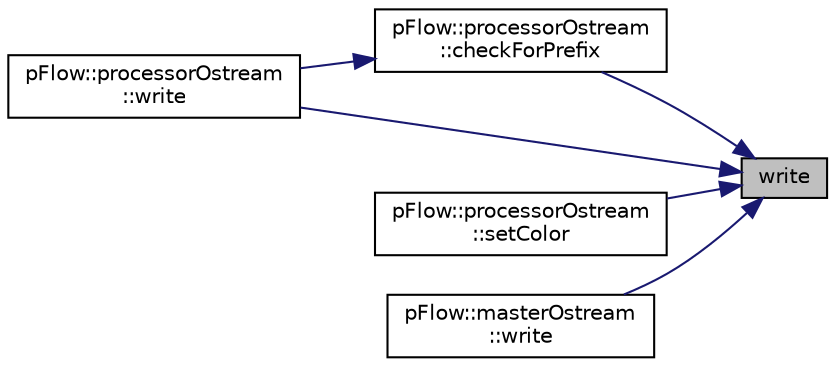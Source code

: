 digraph "write"
{
 // LATEX_PDF_SIZE
  edge [fontname="Helvetica",fontsize="10",labelfontname="Helvetica",labelfontsize="10"];
  node [fontname="Helvetica",fontsize="10",shape=record];
  rankdir="RL";
  Node1 [label="write",height=0.2,width=0.4,color="black", fillcolor="grey75", style="filled", fontcolor="black",tooltip="Write token to stream or otherwise handle it."];
  Node1 -> Node2 [dir="back",color="midnightblue",fontsize="10",style="solid",fontname="Helvetica"];
  Node2 [label="pFlow::processorOstream\l::checkForPrefix",height=0.2,width=0.4,color="black", fillcolor="white", style="filled",URL="$classpFlow_1_1processorOstream.html#aecfb8db1466d1635025b137cd991da9c",tooltip="Output the prefix if required."];
  Node2 -> Node3 [dir="back",color="midnightblue",fontsize="10",style="solid",fontname="Helvetica"];
  Node3 [label="pFlow::processorOstream\l::write",height=0.2,width=0.4,color="black", fillcolor="white", style="filled",URL="$classpFlow_1_1processorOstream.html#a10c5d22891f2677067c2fec2d3c366c8",tooltip="Write character."];
  Node1 -> Node4 [dir="back",color="midnightblue",fontsize="10",style="solid",fontname="Helvetica"];
  Node4 [label="pFlow::processorOstream\l::setColor",height=0.2,width=0.4,color="black", fillcolor="white", style="filled",URL="$classpFlow_1_1processorOstream.html#ad38a06c06f32a4ebae5b2065749e4089",tooltip=" "];
  Node1 -> Node5 [dir="back",color="midnightblue",fontsize="10",style="solid",fontname="Helvetica"];
  Node5 [label="pFlow::masterOstream\l::write",height=0.2,width=0.4,color="black", fillcolor="white", style="filled",URL="$classpFlow_1_1masterOstream.html#a10c5d22891f2677067c2fec2d3c366c8",tooltip="Write character."];
  Node1 -> Node3 [dir="back",color="midnightblue",fontsize="10",style="solid",fontname="Helvetica"];
}
